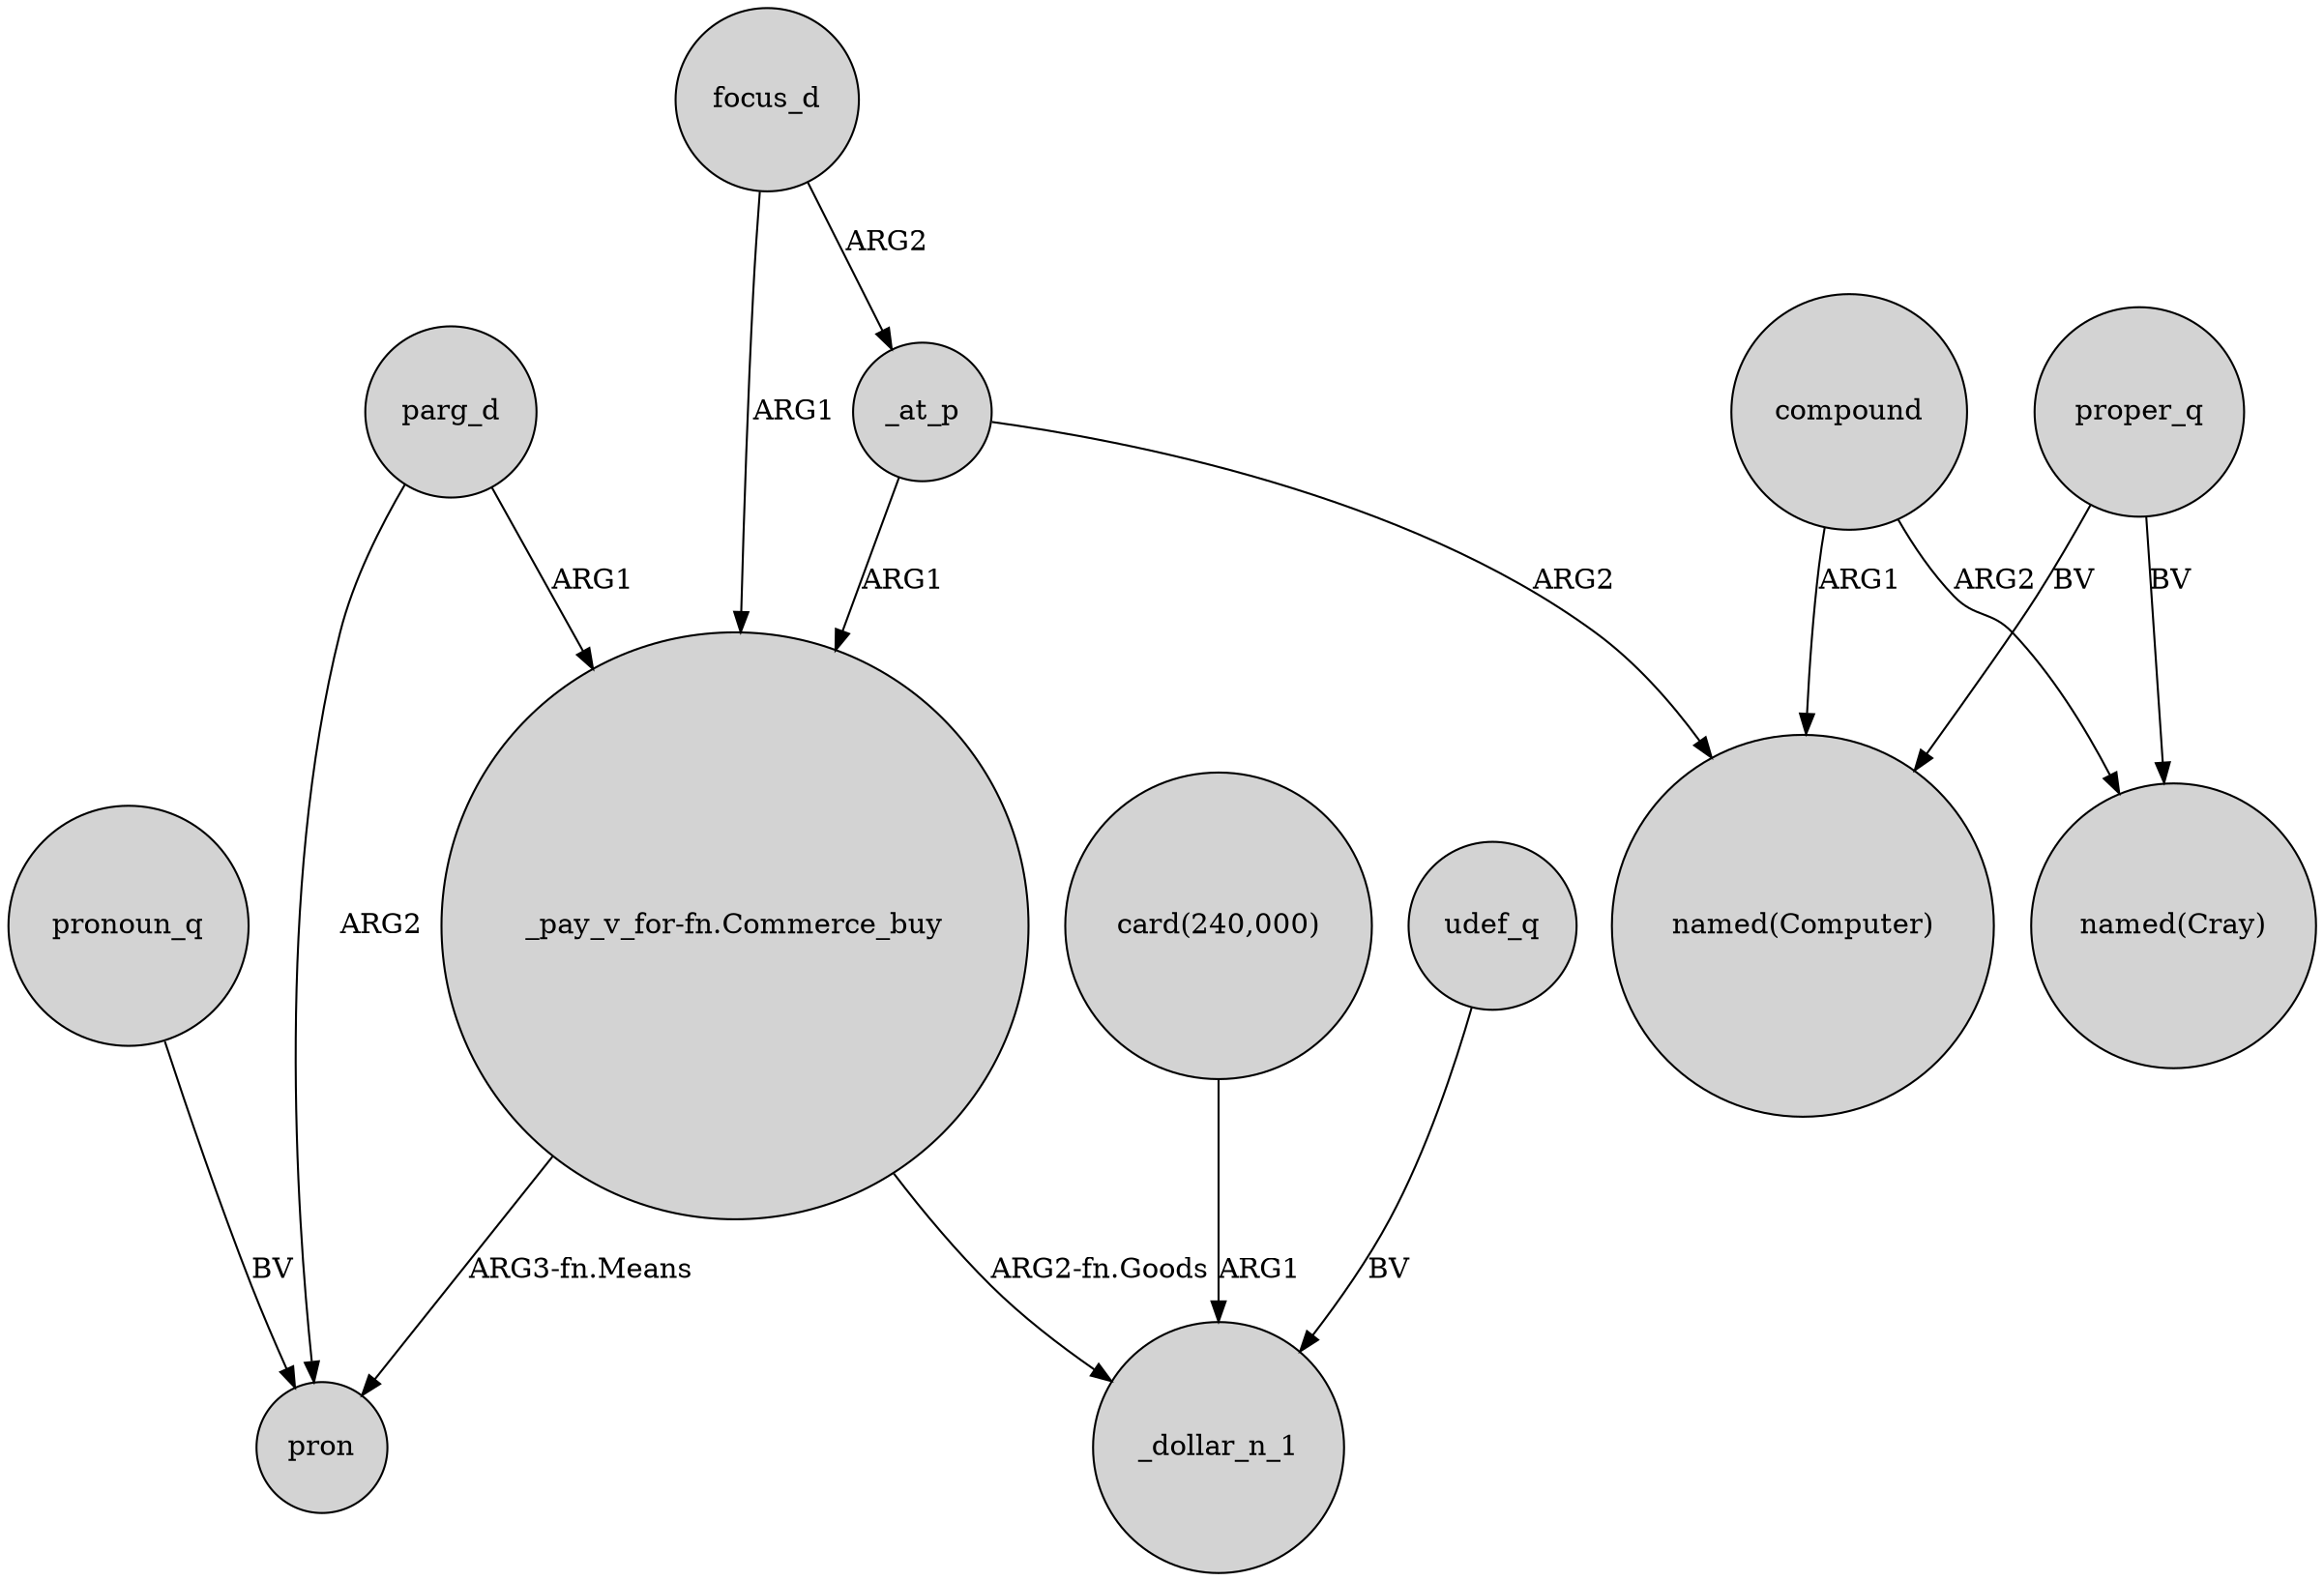 digraph {
	node [shape=circle style=filled]
	pronoun_q -> pron [label=BV]
	proper_q -> "named(Cray)" [label=BV]
	parg_d -> pron [label=ARG2]
	focus_d -> _at_p [label=ARG2]
	focus_d -> "_pay_v_for-fn.Commerce_buy" [label=ARG1]
	"card(240,000)" -> _dollar_n_1 [label=ARG1]
	parg_d -> "_pay_v_for-fn.Commerce_buy" [label=ARG1]
	proper_q -> "named(Computer)" [label=BV]
	compound -> "named(Cray)" [label=ARG2]
	udef_q -> _dollar_n_1 [label=BV]
	_at_p -> "_pay_v_for-fn.Commerce_buy" [label=ARG1]
	_at_p -> "named(Computer)" [label=ARG2]
	"_pay_v_for-fn.Commerce_buy" -> pron [label="ARG3-fn.Means"]
	compound -> "named(Computer)" [label=ARG1]
	"_pay_v_for-fn.Commerce_buy" -> _dollar_n_1 [label="ARG2-fn.Goods"]
}
